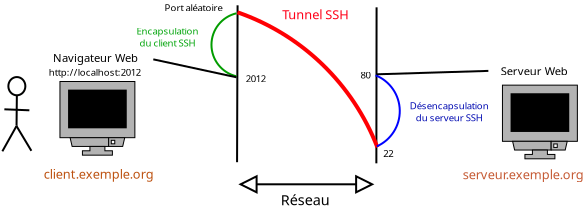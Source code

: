 <?xml version="1.0"?>
<dia:diagram xmlns:dia="http://www.lysator.liu.se/~alla/dia/">
  <dia:layer name="Arri&#232;re-plan" visible="true">
    <dia:object type="Network - General Monitor (With Stand)" version="0" id="O0">
      <dia:attribute name="obj_pos">
        <dia:point val="27.627,9.775"/>
      </dia:attribute>
      <dia:attribute name="obj_bb">
        <dia:rectangle val="25.715,6.052;29.54,10.9"/>
      </dia:attribute>
      <dia:attribute name="elem_corner">
        <dia:point val="25.755,6.092"/>
      </dia:attribute>
      <dia:attribute name="elem_width">
        <dia:real val="3.745"/>
      </dia:attribute>
      <dia:attribute name="elem_height">
        <dia:real val="3.683"/>
      </dia:attribute>
      <dia:attribute name="magnify">
        <dia:real val="1.248"/>
      </dia:attribute>
      <dia:attribute name="text">
        <dia:composite type="text">
          <dia:attribute name="string">
            <dia:string>##</dia:string>
          </dia:attribute>
          <dia:attribute name="font">
            <dia:font name="Courier"/>
          </dia:attribute>
          <dia:attribute name="height">
            <dia:real val="1"/>
          </dia:attribute>
          <dia:attribute name="pos">
            <dia:point val="27.627,10.671"/>
          </dia:attribute>
          <dia:attribute name="color">
            <dia:color val="#000000"/>
          </dia:attribute>
          <dia:attribute name="alignment">
            <dia:enum val="1"/>
          </dia:attribute>
        </dia:composite>
      </dia:attribute>
    </dia:object>
    <dia:object type="Standard - Text" version="0" id="O1">
      <dia:attribute name="obj_pos">
        <dia:point val="5.6,10.775"/>
      </dia:attribute>
      <dia:attribute name="obj_bb">
        <dia:rectangle val="2.161,10.162;8.989,10.962"/>
      </dia:attribute>
      <dia:attribute name="text">
        <dia:composite type="text">
          <dia:attribute name="string">
            <dia:string>#client.exemple.org#</dia:string>
          </dia:attribute>
          <dia:attribute name="font">
            <dia:font name="Helvetica"/>
          </dia:attribute>
          <dia:attribute name="height">
            <dia:real val="0.8"/>
          </dia:attribute>
          <dia:attribute name="pos">
            <dia:point val="5.6,10.775"/>
          </dia:attribute>
          <dia:attribute name="color">
            <dia:color val="#bd5211"/>
          </dia:attribute>
          <dia:attribute name="alignment">
            <dia:enum val="1"/>
          </dia:attribute>
        </dia:composite>
      </dia:attribute>
    </dia:object>
    <dia:object type="Standard - Text" version="0" id="O2">
      <dia:attribute name="obj_pos">
        <dia:point val="26.8,10.8"/>
      </dia:attribute>
      <dia:attribute name="obj_bb">
        <dia:rectangle val="22.957,10.187;30.593,10.987"/>
      </dia:attribute>
      <dia:attribute name="text">
        <dia:composite type="text">
          <dia:attribute name="string">
            <dia:string>#serveur.exemple.org#</dia:string>
          </dia:attribute>
          <dia:attribute name="font">
            <dia:font name="Helvetica"/>
          </dia:attribute>
          <dia:attribute name="height">
            <dia:real val="0.8"/>
          </dia:attribute>
          <dia:attribute name="pos">
            <dia:point val="26.8,10.8"/>
          </dia:attribute>
          <dia:attribute name="color">
            <dia:color val="#c55a34"/>
          </dia:attribute>
          <dia:attribute name="alignment">
            <dia:enum val="1"/>
          </dia:attribute>
        </dia:composite>
      </dia:attribute>
    </dia:object>
    <dia:object type="Standard - Ellipse" version="0" id="O3">
      <dia:attribute name="obj_pos">
        <dia:point val="1.05,5.687"/>
      </dia:attribute>
      <dia:attribute name="obj_bb">
        <dia:rectangle val="1,5.637;1.95,6.65"/>
      </dia:attribute>
      <dia:attribute name="elem_corner">
        <dia:point val="1.05,5.687"/>
      </dia:attribute>
      <dia:attribute name="elem_width">
        <dia:real val="0.85"/>
      </dia:attribute>
      <dia:attribute name="elem_height">
        <dia:real val="0.913"/>
      </dia:attribute>
      <dia:attribute name="border_color">
        <dia:color val="#000100"/>
      </dia:attribute>
    </dia:object>
    <dia:object type="Standard - Line" version="0" id="O4">
      <dia:attribute name="obj_pos">
        <dia:point val="1.475,6.6"/>
      </dia:attribute>
      <dia:attribute name="obj_bb">
        <dia:rectangle val="1.409,6.55;1.525,8.173"/>
      </dia:attribute>
      <dia:attribute name="conn_endpoints">
        <dia:point val="1.475,6.6"/>
        <dia:point val="1.459,8.123"/>
      </dia:attribute>
      <dia:attribute name="numcp">
        <dia:int val="1"/>
      </dia:attribute>
      <dia:connections>
        <dia:connection handle="0" to="O3" connection="6"/>
      </dia:connections>
    </dia:object>
    <dia:object type="Standard - Line" version="0" id="O5">
      <dia:attribute name="obj_pos">
        <dia:point val="1.45,8.15"/>
      </dia:attribute>
      <dia:attribute name="obj_bb">
        <dia:rectangle val="0.706,8.106;1.494,9.444"/>
      </dia:attribute>
      <dia:attribute name="conn_endpoints">
        <dia:point val="1.45,8.15"/>
        <dia:point val="0.75,9.4"/>
      </dia:attribute>
      <dia:attribute name="numcp">
        <dia:int val="1"/>
      </dia:attribute>
    </dia:object>
    <dia:object type="Standard - Line" version="0" id="O6">
      <dia:attribute name="obj_pos">
        <dia:point val="0.85,7.3"/>
      </dia:attribute>
      <dia:attribute name="obj_bb">
        <dia:rectangle val="0.8,7.25;2.15,7.4"/>
      </dia:attribute>
      <dia:attribute name="conn_endpoints">
        <dia:point val="0.85,7.3"/>
        <dia:point val="2.1,7.35"/>
      </dia:attribute>
      <dia:attribute name="numcp">
        <dia:int val="1"/>
      </dia:attribute>
    </dia:object>
    <dia:object type="Standard - Line" version="0" id="O7">
      <dia:attribute name="obj_pos">
        <dia:point val="1.45,8.125"/>
      </dia:attribute>
      <dia:attribute name="obj_bb">
        <dia:rectangle val="1.407,8.082;2.243,9.418"/>
      </dia:attribute>
      <dia:attribute name="conn_endpoints">
        <dia:point val="1.45,8.125"/>
        <dia:point val="2.2,9.375"/>
      </dia:attribute>
      <dia:attribute name="numcp">
        <dia:int val="1"/>
      </dia:attribute>
    </dia:object>
    <dia:object type="Standard - Line" version="0" id="O8">
      <dia:attribute name="obj_pos">
        <dia:point val="19.45,10"/>
      </dia:attribute>
      <dia:attribute name="obj_bb">
        <dia:rectangle val="19.4,2.15;19.511,10.05"/>
      </dia:attribute>
      <dia:attribute name="conn_endpoints">
        <dia:point val="19.45,10"/>
        <dia:point val="19.461,2.2"/>
      </dia:attribute>
      <dia:attribute name="numcp">
        <dia:int val="1"/>
      </dia:attribute>
    </dia:object>
    <dia:object type="Standard - Text" version="0" id="O9">
      <dia:attribute name="obj_pos">
        <dia:point val="18.906,5.765"/>
      </dia:attribute>
      <dia:attribute name="obj_bb">
        <dia:rectangle val="18.417,5.305;19.345,5.905"/>
      </dia:attribute>
      <dia:attribute name="text">
        <dia:composite type="text">
          <dia:attribute name="string">
            <dia:string>#80#</dia:string>
          </dia:attribute>
          <dia:attribute name="font">
            <dia:font name="Helvetica"/>
          </dia:attribute>
          <dia:attribute name="height">
            <dia:real val="0.6"/>
          </dia:attribute>
          <dia:attribute name="pos">
            <dia:point val="18.906,5.765"/>
          </dia:attribute>
          <dia:attribute name="color">
            <dia:color val="#000000"/>
          </dia:attribute>
          <dia:attribute name="alignment">
            <dia:enum val="1"/>
          </dia:attribute>
        </dia:composite>
      </dia:attribute>
    </dia:object>
    <dia:object type="Standard - Text" version="0" id="O10">
      <dia:attribute name="obj_pos">
        <dia:point val="13.42,5.95"/>
      </dia:attribute>
      <dia:attribute name="obj_bb">
        <dia:rectangle val="12.641,5.49;14.199,6.09"/>
      </dia:attribute>
      <dia:attribute name="text">
        <dia:composite type="text">
          <dia:attribute name="string">
            <dia:string>#2012#</dia:string>
          </dia:attribute>
          <dia:attribute name="font">
            <dia:font name="Helvetica"/>
          </dia:attribute>
          <dia:attribute name="height">
            <dia:real val="0.6"/>
          </dia:attribute>
          <dia:attribute name="pos">
            <dia:point val="13.42,5.95"/>
          </dia:attribute>
          <dia:attribute name="color">
            <dia:color val="#000000"/>
          </dia:attribute>
          <dia:attribute name="alignment">
            <dia:enum val="1"/>
          </dia:attribute>
        </dia:composite>
      </dia:attribute>
    </dia:object>
    <dia:object type="Standard - Line" version="0" id="O11">
      <dia:attribute name="obj_pos">
        <dia:point val="12.485,9.945"/>
      </dia:attribute>
      <dia:attribute name="obj_bb">
        <dia:rectangle val="12.435,2.05;12.561,9.995"/>
      </dia:attribute>
      <dia:attribute name="conn_endpoints">
        <dia:point val="12.485,9.945"/>
        <dia:point val="12.511,2.1"/>
      </dia:attribute>
      <dia:attribute name="numcp">
        <dia:int val="1"/>
      </dia:attribute>
    </dia:object>
    <dia:object type="Standard - Arc" version="0" id="O12">
      <dia:attribute name="obj_pos">
        <dia:point val="12.505,2.45"/>
      </dia:attribute>
      <dia:attribute name="obj_bb">
        <dia:rectangle val="12.433,2.378;19.572,9.272"/>
      </dia:attribute>
      <dia:attribute name="conn_endpoints">
        <dia:point val="12.505,2.45"/>
        <dia:point val="19.5,9.2"/>
      </dia:attribute>
      <dia:attribute name="arc_color">
        <dia:color val="#ff0003"/>
      </dia:attribute>
      <dia:attribute name="curve_distance">
        <dia:real val="-1.073"/>
      </dia:attribute>
      <dia:attribute name="line_width">
        <dia:real val="0.2"/>
      </dia:attribute>
    </dia:object>
    <dia:object type="Standard - Text" version="0" id="O13">
      <dia:attribute name="obj_pos">
        <dia:point val="16.4,2.8"/>
      </dia:attribute>
      <dia:attribute name="obj_bb">
        <dia:rectangle val="14.114,2.187;18.686,2.987"/>
      </dia:attribute>
      <dia:attribute name="text">
        <dia:composite type="text">
          <dia:attribute name="string">
            <dia:string>#Tunnel SSH#</dia:string>
          </dia:attribute>
          <dia:attribute name="font">
            <dia:font name="Helvetica"/>
          </dia:attribute>
          <dia:attribute name="height">
            <dia:real val="0.8"/>
          </dia:attribute>
          <dia:attribute name="pos">
            <dia:point val="16.4,2.8"/>
          </dia:attribute>
          <dia:attribute name="color">
            <dia:color val="#ff0018"/>
          </dia:attribute>
          <dia:attribute name="alignment">
            <dia:enum val="1"/>
          </dia:attribute>
        </dia:composite>
      </dia:attribute>
    </dia:object>
    <dia:object type="Standard - Text" version="0" id="O14">
      <dia:attribute name="obj_pos">
        <dia:point val="5.375,5.625"/>
      </dia:attribute>
      <dia:attribute name="obj_bb">
        <dia:rectangle val="2.498,5.165;8.202,5.765"/>
      </dia:attribute>
      <dia:attribute name="text">
        <dia:composite type="text">
          <dia:attribute name="string">
            <dia:string>#http://localhost:2012#</dia:string>
          </dia:attribute>
          <dia:attribute name="font">
            <dia:font name="Helvetica"/>
          </dia:attribute>
          <dia:attribute name="height">
            <dia:real val="0.6"/>
          </dia:attribute>
          <dia:attribute name="pos">
            <dia:point val="5.375,5.625"/>
          </dia:attribute>
          <dia:attribute name="color">
            <dia:color val="#000000"/>
          </dia:attribute>
          <dia:attribute name="alignment">
            <dia:enum val="1"/>
          </dia:attribute>
        </dia:composite>
      </dia:attribute>
    </dia:object>
    <dia:object type="Standard - Text" version="0" id="O15">
      <dia:attribute name="obj_pos">
        <dia:point val="20.044,9.679"/>
      </dia:attribute>
      <dia:attribute name="obj_bb">
        <dia:rectangle val="19.555,9.22;20.483,9.82"/>
      </dia:attribute>
      <dia:attribute name="text">
        <dia:composite type="text">
          <dia:attribute name="string">
            <dia:string>#22#</dia:string>
          </dia:attribute>
          <dia:attribute name="font">
            <dia:font name="Helvetica"/>
          </dia:attribute>
          <dia:attribute name="height">
            <dia:real val="0.6"/>
          </dia:attribute>
          <dia:attribute name="pos">
            <dia:point val="20.044,9.679"/>
          </dia:attribute>
          <dia:attribute name="color">
            <dia:color val="#000000"/>
          </dia:attribute>
          <dia:attribute name="alignment">
            <dia:enum val="1"/>
          </dia:attribute>
        </dia:composite>
      </dia:attribute>
    </dia:object>
    <dia:object type="Standard - Text" version="0" id="O16">
      <dia:attribute name="obj_pos">
        <dia:point val="10.311,2.4"/>
      </dia:attribute>
      <dia:attribute name="obj_bb">
        <dia:rectangle val="8.402,1.94;12.22,2.54"/>
      </dia:attribute>
      <dia:attribute name="text">
        <dia:composite type="text">
          <dia:attribute name="string">
            <dia:string>#Port al&#233;atoire#</dia:string>
          </dia:attribute>
          <dia:attribute name="font">
            <dia:font name="Helvetica"/>
          </dia:attribute>
          <dia:attribute name="height">
            <dia:real val="0.6"/>
          </dia:attribute>
          <dia:attribute name="pos">
            <dia:point val="10.311,2.4"/>
          </dia:attribute>
          <dia:attribute name="color">
            <dia:color val="#000000"/>
          </dia:attribute>
          <dia:attribute name="alignment">
            <dia:enum val="1"/>
          </dia:attribute>
        </dia:composite>
      </dia:attribute>
    </dia:object>
    <dia:object type="Standard - Arc" version="0" id="O17">
      <dia:attribute name="obj_pos">
        <dia:point val="19.468,9.154"/>
      </dia:attribute>
      <dia:attribute name="obj_bb">
        <dia:rectangle val="19.361,5.55;20.671,9.204"/>
      </dia:attribute>
      <dia:attribute name="conn_endpoints">
        <dia:point val="19.468,9.154"/>
        <dia:point val="19.411,5.6"/>
      </dia:attribute>
      <dia:attribute name="arc_color">
        <dia:color val="#0002ff"/>
      </dia:attribute>
      <dia:attribute name="curve_distance">
        <dia:real val="1.181"/>
      </dia:attribute>
    </dia:object>
    <dia:object type="Standard - Arc" version="0" id="O18">
      <dia:attribute name="obj_pos">
        <dia:point val="12.455,5.65"/>
      </dia:attribute>
      <dia:attribute name="obj_bb">
        <dia:rectangle val="11.155,2.45;12.505,5.7"/>
      </dia:attribute>
      <dia:attribute name="conn_endpoints">
        <dia:point val="12.455,5.65"/>
        <dia:point val="12.455,2.5"/>
      </dia:attribute>
      <dia:attribute name="arc_color">
        <dia:color val="#029c00"/>
      </dia:attribute>
      <dia:attribute name="curve_distance">
        <dia:real val="-1.25"/>
      </dia:attribute>
    </dia:object>
    <dia:object type="Standard - Text" version="0" id="O19">
      <dia:attribute name="obj_pos">
        <dia:point val="23.1,7.3"/>
      </dia:attribute>
      <dia:attribute name="obj_bb">
        <dia:rectangle val="20.532,6.84;25.618,8.04"/>
      </dia:attribute>
      <dia:attribute name="text">
        <dia:composite type="text">
          <dia:attribute name="string">
            <dia:string>#D&#233;sencapsulation
du serveur SSH#</dia:string>
          </dia:attribute>
          <dia:attribute name="font">
            <dia:font name="Helvetica"/>
          </dia:attribute>
          <dia:attribute name="height">
            <dia:real val="0.6"/>
          </dia:attribute>
          <dia:attribute name="pos">
            <dia:point val="23.1,7.3"/>
          </dia:attribute>
          <dia:attribute name="color">
            <dia:color val="#0009b1"/>
          </dia:attribute>
          <dia:attribute name="alignment">
            <dia:enum val="1"/>
          </dia:attribute>
        </dia:composite>
      </dia:attribute>
    </dia:object>
    <dia:object type="Standard - Text" version="0" id="O20">
      <dia:attribute name="obj_pos">
        <dia:point val="9.009,3.565"/>
      </dia:attribute>
      <dia:attribute name="obj_bb">
        <dia:rectangle val="6.997,3.105;11.021,4.305"/>
      </dia:attribute>
      <dia:attribute name="text">
        <dia:composite type="text">
          <dia:attribute name="string">
            <dia:string>#Encapsulation
du client SSH#</dia:string>
          </dia:attribute>
          <dia:attribute name="font">
            <dia:font name="Helvetica"/>
          </dia:attribute>
          <dia:attribute name="height">
            <dia:real val="0.6"/>
          </dia:attribute>
          <dia:attribute name="pos">
            <dia:point val="9.009,3.565"/>
          </dia:attribute>
          <dia:attribute name="color">
            <dia:color val="#00a409"/>
          </dia:attribute>
          <dia:attribute name="alignment">
            <dia:enum val="1"/>
          </dia:attribute>
        </dia:composite>
      </dia:attribute>
    </dia:object>
    <dia:object type="Standard - Line" version="0" id="O21">
      <dia:attribute name="obj_pos">
        <dia:point val="8.297,4.803"/>
      </dia:attribute>
      <dia:attribute name="obj_bb">
        <dia:rectangle val="8.248,4.754;12.504,5.749"/>
      </dia:attribute>
      <dia:attribute name="conn_endpoints">
        <dia:point val="8.297,4.803"/>
        <dia:point val="12.455,5.7"/>
      </dia:attribute>
      <dia:attribute name="numcp">
        <dia:int val="1"/>
      </dia:attribute>
    </dia:object>
    <dia:object type="Standard - Line" version="0" id="O22">
      <dia:attribute name="obj_pos">
        <dia:point val="12.55,11.05"/>
      </dia:attribute>
      <dia:attribute name="obj_bb">
        <dia:rectangle val="12.5,10.25;19.4,11.85"/>
      </dia:attribute>
      <dia:attribute name="conn_endpoints">
        <dia:point val="12.55,11.05"/>
        <dia:point val="19.35,11.05"/>
      </dia:attribute>
      <dia:attribute name="numcp">
        <dia:int val="1"/>
      </dia:attribute>
      <dia:attribute name="start_arrow">
        <dia:enum val="2"/>
      </dia:attribute>
      <dia:attribute name="start_arrow_length">
        <dia:real val="0.8"/>
      </dia:attribute>
      <dia:attribute name="start_arrow_width">
        <dia:real val="0.8"/>
      </dia:attribute>
      <dia:attribute name="end_arrow">
        <dia:enum val="2"/>
      </dia:attribute>
      <dia:attribute name="end_arrow_length">
        <dia:real val="0.8"/>
      </dia:attribute>
      <dia:attribute name="end_arrow_width">
        <dia:real val="0.8"/>
      </dia:attribute>
    </dia:object>
    <dia:object type="Standard - Text" version="0" id="O23">
      <dia:attribute name="obj_pos">
        <dia:point val="15.9,12.1"/>
      </dia:attribute>
      <dia:attribute name="obj_bb">
        <dia:rectangle val="14.177,11.411;17.573,12.31"/>
      </dia:attribute>
      <dia:attribute name="text">
        <dia:composite type="text">
          <dia:attribute name="string">
            <dia:string>#R&#233;seau#</dia:string>
          </dia:attribute>
          <dia:attribute name="font">
            <dia:font name="Helvetica"/>
          </dia:attribute>
          <dia:attribute name="height">
            <dia:real val="0.9"/>
          </dia:attribute>
          <dia:attribute name="pos">
            <dia:point val="15.9,12.1"/>
          </dia:attribute>
          <dia:attribute name="color">
            <dia:color val="#000000"/>
          </dia:attribute>
          <dia:attribute name="alignment">
            <dia:enum val="1"/>
          </dia:attribute>
        </dia:composite>
      </dia:attribute>
    </dia:object>
    <dia:object type="Standard - Line" version="0" id="O24">
      <dia:attribute name="obj_pos">
        <dia:point val="19.461,5.55"/>
      </dia:attribute>
      <dia:attribute name="obj_bb">
        <dia:rectangle val="19.411,5.329;25.1,5.6"/>
      </dia:attribute>
      <dia:attribute name="conn_endpoints">
        <dia:point val="19.461,5.55"/>
        <dia:point val="25.05,5.379"/>
      </dia:attribute>
      <dia:attribute name="numcp">
        <dia:int val="1"/>
      </dia:attribute>
    </dia:object>
    <dia:object type="Standard - Text" version="0" id="O25">
      <dia:attribute name="obj_pos">
        <dia:point val="27.35,5.6"/>
      </dia:attribute>
      <dia:attribute name="obj_bb">
        <dia:rectangle val="25.128,5.064;29.521,5.764"/>
      </dia:attribute>
      <dia:attribute name="text">
        <dia:composite type="text">
          <dia:attribute name="string">
            <dia:string>#Serveur Web#</dia:string>
          </dia:attribute>
          <dia:attribute name="font">
            <dia:font name="Helvetica"/>
          </dia:attribute>
          <dia:attribute name="height">
            <dia:real val="0.7"/>
          </dia:attribute>
          <dia:attribute name="pos">
            <dia:point val="27.35,5.6"/>
          </dia:attribute>
          <dia:attribute name="color">
            <dia:color val="#000000"/>
          </dia:attribute>
          <dia:attribute name="alignment">
            <dia:enum val="1"/>
          </dia:attribute>
        </dia:composite>
      </dia:attribute>
    </dia:object>
    <dia:object type="Network - General Monitor (With Stand)" version="0" id="O26">
      <dia:attribute name="obj_pos">
        <dia:point val="5.502,9.593"/>
      </dia:attribute>
      <dia:attribute name="obj_bb">
        <dia:rectangle val="3.59,5.87;7.415,10.718"/>
      </dia:attribute>
      <dia:attribute name="elem_corner">
        <dia:point val="3.63,5.91"/>
      </dia:attribute>
      <dia:attribute name="elem_width">
        <dia:real val="3.745"/>
      </dia:attribute>
      <dia:attribute name="elem_height">
        <dia:real val="3.683"/>
      </dia:attribute>
      <dia:attribute name="magnify">
        <dia:real val="1.248"/>
      </dia:attribute>
      <dia:attribute name="text">
        <dia:composite type="text">
          <dia:attribute name="string">
            <dia:string>##</dia:string>
          </dia:attribute>
          <dia:attribute name="font">
            <dia:font name="Courier"/>
          </dia:attribute>
          <dia:attribute name="height">
            <dia:real val="1"/>
          </dia:attribute>
          <dia:attribute name="pos">
            <dia:point val="5.502,10.489"/>
          </dia:attribute>
          <dia:attribute name="color">
            <dia:color val="#000000"/>
          </dia:attribute>
          <dia:attribute name="alignment">
            <dia:enum val="1"/>
          </dia:attribute>
        </dia:composite>
      </dia:attribute>
    </dia:object>
    <dia:object type="Standard - Text" version="0" id="O27">
      <dia:attribute name="obj_pos">
        <dia:point val="5.411,4.931"/>
      </dia:attribute>
      <dia:attribute name="obj_bb">
        <dia:rectangle val="2.716,4.395;8.056,5.095"/>
      </dia:attribute>
      <dia:attribute name="text">
        <dia:composite type="text">
          <dia:attribute name="string">
            <dia:string>#Navigateur Web#</dia:string>
          </dia:attribute>
          <dia:attribute name="font">
            <dia:font name="Helvetica"/>
          </dia:attribute>
          <dia:attribute name="height">
            <dia:real val="0.7"/>
          </dia:attribute>
          <dia:attribute name="pos">
            <dia:point val="5.411,4.931"/>
          </dia:attribute>
          <dia:attribute name="color">
            <dia:color val="#000000"/>
          </dia:attribute>
          <dia:attribute name="alignment">
            <dia:enum val="1"/>
          </dia:attribute>
        </dia:composite>
      </dia:attribute>
    </dia:object>
  </dia:layer>
</dia:diagram>
